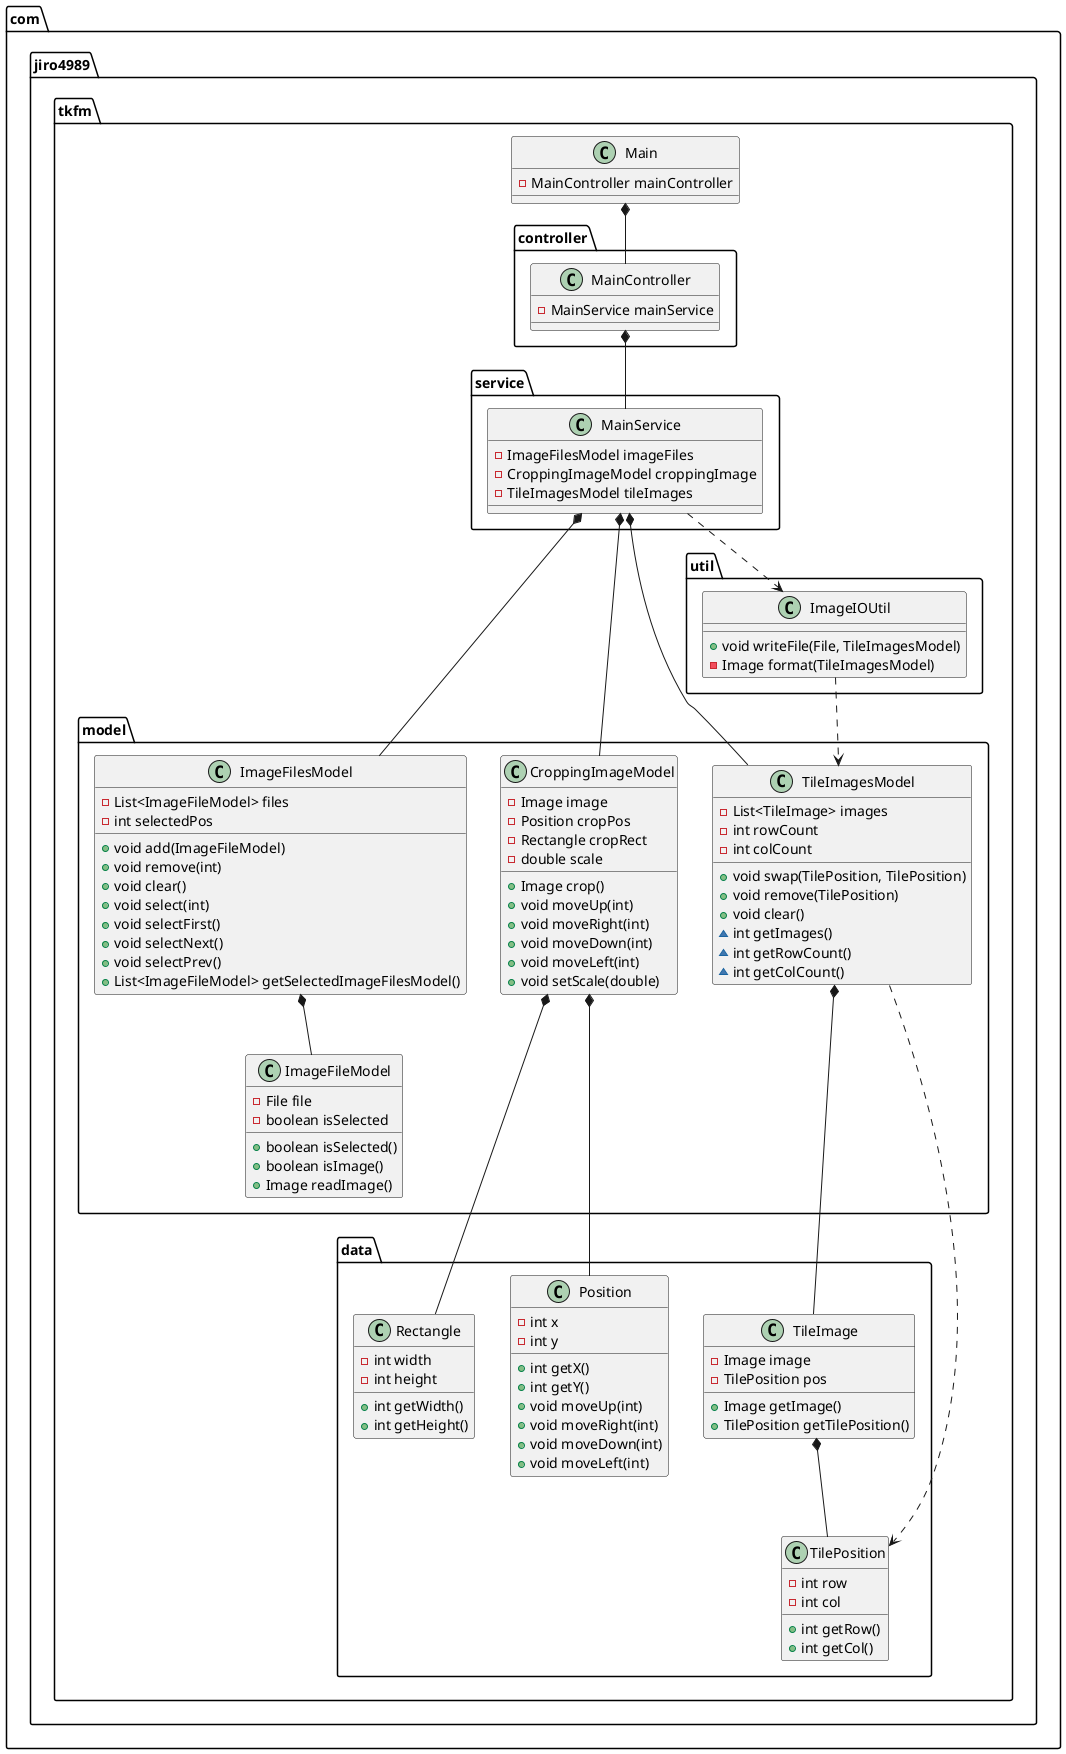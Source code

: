 @startuml

package com.jiro4989.tkfm {
  class Main {
    -MainController mainController
  }
  
  package controller {
    class MainController {
      -MainService mainService
    }
  }
  
  package service {
    class MainService {
      -ImageFilesModel imageFiles
      -CroppingImageModel croppingImage
      -TileImagesModel tileImages
    }
  }

  package data {
    class Position {
      -int x
      -int y
      +int getX()
      +int getY()
      +void moveUp(int)
      +void moveRight(int)
      +void moveDown(int)
      +void moveLeft(int)
    }
    
    class Rectangle {
      -int width
      -int height
      +int getWidth()
      +int getHeight()
    }
      
    class TileImage {
      -Image image
      -TilePosition pos
      +Image getImage()
      +TilePosition getTilePosition()
    }
    
    class TilePosition {
      -int row
      -int col
      
      +int getRow()
      +int getCol()
    }
  }
  
  package model {
    class ImageFileModel {
      -File file
      -boolean isSelected
      
      +boolean isSelected()
      +boolean isImage()
      +Image readImage()
    }
    
    class ImageFilesModel {
      -List<ImageFileModel> files
      -int selectedPos
      
      +void add(ImageFileModel)
      +void remove(int)
      +void clear()
      +void select(int)
      +void selectFirst()
      +void selectNext()
      +void selectPrev()
      +List<ImageFileModel> getSelectedImageFilesModel()
    }
    
    class CroppingImageModel {
      -Image image
      -Position cropPos
      -Rectangle cropRect
      -double scale
      
      +Image crop()
      +void moveUp(int)
      +void moveRight(int)
      +void moveDown(int)
      +void moveLeft(int)
      +void setScale(double)
    }
    
    class TileImagesModel {
      -List<TileImage> images
      -int rowCount
      -int colCount
      
      +void swap(TilePosition, TilePosition)
      +void remove(TilePosition)
      +void clear()
      ~int getImages()
      ~int getRowCount()
      ~int getColCount()
    }
  }

  package util {
    class ImageIOUtil {
      +void writeFile(File, TileImagesModel)
      -Image format(TileImagesModel)
    }
  }
}

Main *-- MainController

MainController *-- MainService

MainService *-- ImageFilesModel
MainService *-- CroppingImageModel
MainService *-- TileImagesModel
MainService ..> ImageIOUtil

ImageFilesModel *-- ImageFileModel

CroppingImageModel *-- Position
CroppingImageModel *-- Rectangle

TileImagesModel *-- TileImage
TileImagesModel ..> TilePosition

ImageIOUtil ..> TileImagesModel

TileImage *-- TilePosition

ImageFileModel -[hidden]down- Rectangle

@enduml
